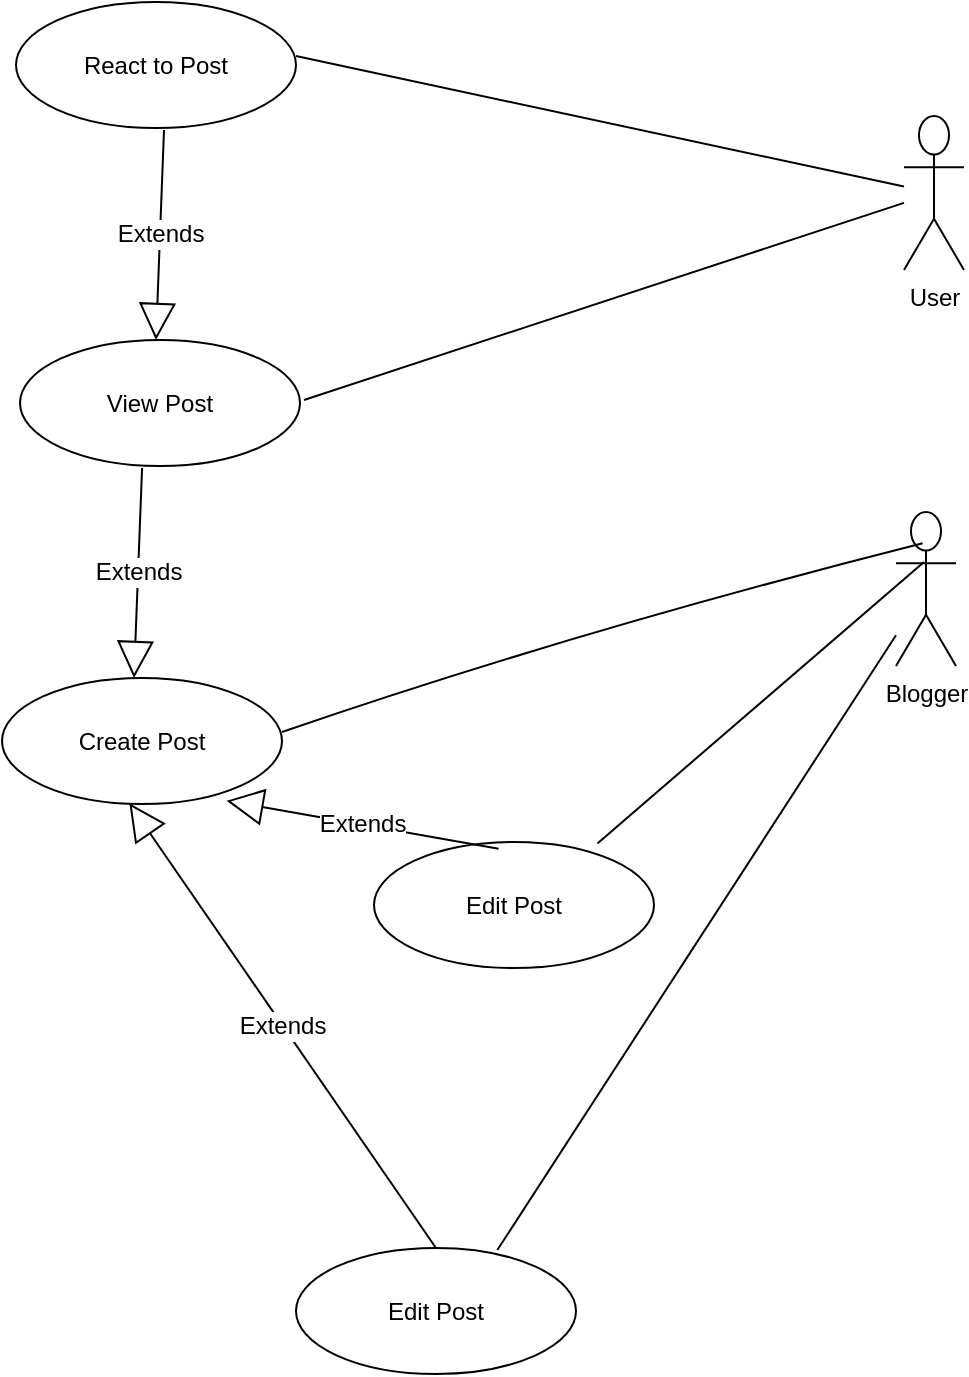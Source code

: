 <mxfile version="24.2.3" type="device">
  <diagram name="Page-1" id="lblzQQf2lHCcTTfp1Ciy">
    <mxGraphModel dx="605" dy="1203" grid="0" gridSize="10" guides="1" tooltips="1" connect="1" arrows="1" fold="1" page="0" pageScale="1" pageWidth="850" pageHeight="1100" math="0" shadow="0">
      <root>
        <mxCell id="0" />
        <mxCell id="1" parent="0" />
        <mxCell id="Hd8p3n1eu1CV1Rl4D6Sz-1" value="React to Post" style="ellipse;whiteSpace=wrap;html=1;" vertex="1" parent="1">
          <mxGeometry x="189" y="-36" width="140" height="63" as="geometry" />
        </mxCell>
        <mxCell id="Hd8p3n1eu1CV1Rl4D6Sz-3" value="View Post" style="ellipse;whiteSpace=wrap;html=1;" vertex="1" parent="1">
          <mxGeometry x="191" y="133" width="140" height="63" as="geometry" />
        </mxCell>
        <mxCell id="Hd8p3n1eu1CV1Rl4D6Sz-6" value="Extends" style="endArrow=block;endSize=16;endFill=0;html=1;rounded=0;fontSize=12;curved=1;exitX=0.436;exitY=1.016;exitDx=0;exitDy=0;exitPerimeter=0;" edge="1" parent="1" source="Hd8p3n1eu1CV1Rl4D6Sz-3">
          <mxGeometry width="160" relative="1" as="geometry">
            <mxPoint x="189" y="251" as="sourcePoint" />
            <mxPoint x="248" y="302" as="targetPoint" />
          </mxGeometry>
        </mxCell>
        <mxCell id="Hd8p3n1eu1CV1Rl4D6Sz-7" value="Extends" style="endArrow=block;endSize=16;endFill=0;html=1;rounded=0;fontSize=12;curved=1;exitX=0.436;exitY=1.016;exitDx=0;exitDy=0;exitPerimeter=0;" edge="1" parent="1">
          <mxGeometry width="160" relative="1" as="geometry">
            <mxPoint x="263" y="28" as="sourcePoint" />
            <mxPoint x="259" y="133" as="targetPoint" />
          </mxGeometry>
        </mxCell>
        <mxCell id="Hd8p3n1eu1CV1Rl4D6Sz-8" value="Create Post" style="ellipse;whiteSpace=wrap;html=1;" vertex="1" parent="1">
          <mxGeometry x="182" y="302" width="140" height="63" as="geometry" />
        </mxCell>
        <mxCell id="Hd8p3n1eu1CV1Rl4D6Sz-9" value="Edit Post" style="ellipse;whiteSpace=wrap;html=1;" vertex="1" parent="1">
          <mxGeometry x="329" y="587" width="140" height="63" as="geometry" />
        </mxCell>
        <mxCell id="Hd8p3n1eu1CV1Rl4D6Sz-10" value="Extends" style="endArrow=block;endSize=16;endFill=0;html=1;rounded=0;fontSize=12;curved=1;entryX=0.455;entryY=0.995;entryDx=0;entryDy=0;entryPerimeter=0;exitX=0.5;exitY=0;exitDx=0;exitDy=0;" edge="1" parent="1" source="Hd8p3n1eu1CV1Rl4D6Sz-9" target="Hd8p3n1eu1CV1Rl4D6Sz-8">
          <mxGeometry width="160" relative="1" as="geometry">
            <mxPoint x="324" y="496" as="sourcePoint" />
            <mxPoint x="285" y="483" as="targetPoint" />
          </mxGeometry>
        </mxCell>
        <mxCell id="Hd8p3n1eu1CV1Rl4D6Sz-11" value="User" style="shape=umlActor;verticalLabelPosition=bottom;verticalAlign=top;html=1;" vertex="1" parent="1">
          <mxGeometry x="633" y="21" width="30" height="77" as="geometry" />
        </mxCell>
        <mxCell id="Hd8p3n1eu1CV1Rl4D6Sz-12" value="Edit Post" style="ellipse;whiteSpace=wrap;html=1;" vertex="1" parent="1">
          <mxGeometry x="368" y="384" width="140" height="63" as="geometry" />
        </mxCell>
        <mxCell id="Hd8p3n1eu1CV1Rl4D6Sz-13" value="Extends" style="endArrow=block;endSize=16;endFill=0;html=1;rounded=0;fontSize=12;curved=1;entryX=0.802;entryY=0.974;entryDx=0;entryDy=0;entryPerimeter=0;exitX=0.445;exitY=0.053;exitDx=0;exitDy=0;exitPerimeter=0;" edge="1" parent="1" source="Hd8p3n1eu1CV1Rl4D6Sz-12" target="Hd8p3n1eu1CV1Rl4D6Sz-8">
          <mxGeometry width="160" relative="1" as="geometry">
            <mxPoint x="466" y="398" as="sourcePoint" />
            <mxPoint x="376" y="219" as="targetPoint" />
          </mxGeometry>
        </mxCell>
        <mxCell id="Hd8p3n1eu1CV1Rl4D6Sz-15" value="Blogger" style="shape=umlActor;verticalLabelPosition=bottom;verticalAlign=top;html=1;" vertex="1" parent="1">
          <mxGeometry x="629" y="219" width="30" height="77" as="geometry" />
        </mxCell>
        <mxCell id="Hd8p3n1eu1CV1Rl4D6Sz-16" value="" style="endArrow=none;html=1;rounded=0;fontSize=12;startSize=8;endSize=8;curved=1;" edge="1" parent="1" target="Hd8p3n1eu1CV1Rl4D6Sz-11">
          <mxGeometry width="50" height="50" relative="1" as="geometry">
            <mxPoint x="329" y="-9" as="sourcePoint" />
            <mxPoint x="379" y="-59" as="targetPoint" />
          </mxGeometry>
        </mxCell>
        <mxCell id="Hd8p3n1eu1CV1Rl4D6Sz-17" value="" style="endArrow=none;html=1;rounded=0;fontSize=12;startSize=8;endSize=8;curved=1;" edge="1" parent="1" target="Hd8p3n1eu1CV1Rl4D6Sz-11">
          <mxGeometry width="50" height="50" relative="1" as="geometry">
            <mxPoint x="333" y="163" as="sourcePoint" />
            <mxPoint x="383" y="113" as="targetPoint" />
          </mxGeometry>
        </mxCell>
        <mxCell id="Hd8p3n1eu1CV1Rl4D6Sz-18" value="" style="endArrow=none;html=1;rounded=0;fontSize=12;startSize=8;endSize=8;curved=1;entryX=0.444;entryY=0.203;entryDx=0;entryDy=0;entryPerimeter=0;" edge="1" parent="1" target="Hd8p3n1eu1CV1Rl4D6Sz-15">
          <mxGeometry width="50" height="50" relative="1" as="geometry">
            <mxPoint x="322" y="329" as="sourcePoint" />
            <mxPoint x="622" y="230" as="targetPoint" />
            <Array as="points">
              <mxPoint x="467" y="279" />
            </Array>
          </mxGeometry>
        </mxCell>
        <mxCell id="Hd8p3n1eu1CV1Rl4D6Sz-19" value="" style="endArrow=none;html=1;rounded=0;fontSize=12;startSize=8;endSize=8;curved=1;entryX=0.467;entryY=0.325;entryDx=0;entryDy=0;entryPerimeter=0;exitX=0.798;exitY=0.011;exitDx=0;exitDy=0;exitPerimeter=0;" edge="1" parent="1" source="Hd8p3n1eu1CV1Rl4D6Sz-12" target="Hd8p3n1eu1CV1Rl4D6Sz-15">
          <mxGeometry width="50" height="50" relative="1" as="geometry">
            <mxPoint x="332" y="339" as="sourcePoint" />
            <mxPoint x="640" y="262" as="targetPoint" />
            <Array as="points" />
          </mxGeometry>
        </mxCell>
        <mxCell id="Hd8p3n1eu1CV1Rl4D6Sz-20" value="" style="endArrow=none;html=1;rounded=0;fontSize=12;startSize=8;endSize=8;curved=1;exitX=0.719;exitY=0.016;exitDx=0;exitDy=0;exitPerimeter=0;" edge="1" parent="1" source="Hd8p3n1eu1CV1Rl4D6Sz-9" target="Hd8p3n1eu1CV1Rl4D6Sz-15">
          <mxGeometry width="50" height="50" relative="1" as="geometry">
            <mxPoint x="402" y="575" as="sourcePoint" />
            <mxPoint x="722" y="481" as="targetPoint" />
            <Array as="points" />
          </mxGeometry>
        </mxCell>
      </root>
    </mxGraphModel>
  </diagram>
</mxfile>
